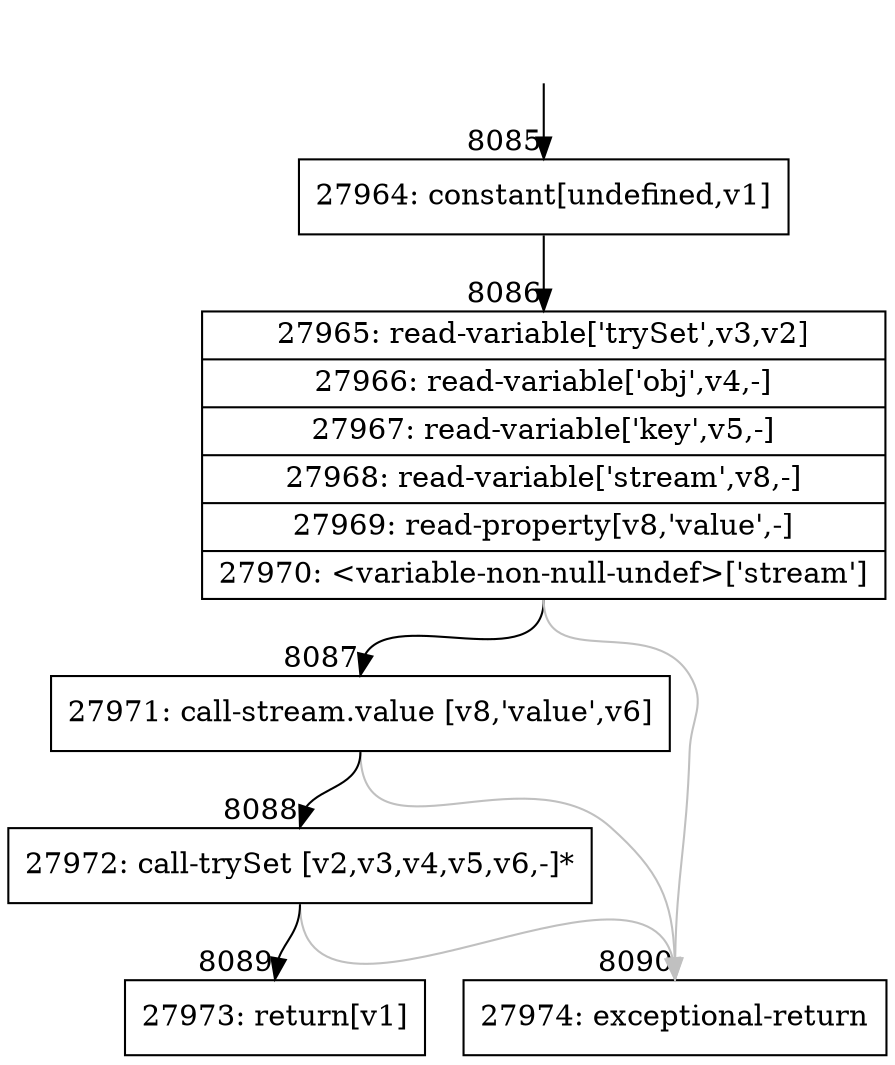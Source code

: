 digraph {
rankdir="TD"
BB_entry680[shape=none,label=""];
BB_entry680 -> BB8085 [tailport=s, headport=n, headlabel="    8085"]
BB8085 [shape=record label="{27964: constant[undefined,v1]}" ] 
BB8085 -> BB8086 [tailport=s, headport=n, headlabel="      8086"]
BB8086 [shape=record label="{27965: read-variable['trySet',v3,v2]|27966: read-variable['obj',v4,-]|27967: read-variable['key',v5,-]|27968: read-variable['stream',v8,-]|27969: read-property[v8,'value',-]|27970: \<variable-non-null-undef\>['stream']}" ] 
BB8086 -> BB8087 [tailport=s, headport=n, headlabel="      8087"]
BB8086 -> BB8090 [tailport=s, headport=n, color=gray, headlabel="      8090"]
BB8087 [shape=record label="{27971: call-stream.value [v8,'value',v6]}" ] 
BB8087 -> BB8088 [tailport=s, headport=n, headlabel="      8088"]
BB8087 -> BB8090 [tailport=s, headport=n, color=gray]
BB8088 [shape=record label="{27972: call-trySet [v2,v3,v4,v5,v6,-]*}" ] 
BB8088 -> BB8089 [tailport=s, headport=n, headlabel="      8089"]
BB8088 -> BB8090 [tailport=s, headport=n, color=gray]
BB8089 [shape=record label="{27973: return[v1]}" ] 
BB8090 [shape=record label="{27974: exceptional-return}" ] 
//#$~ 14737
}
